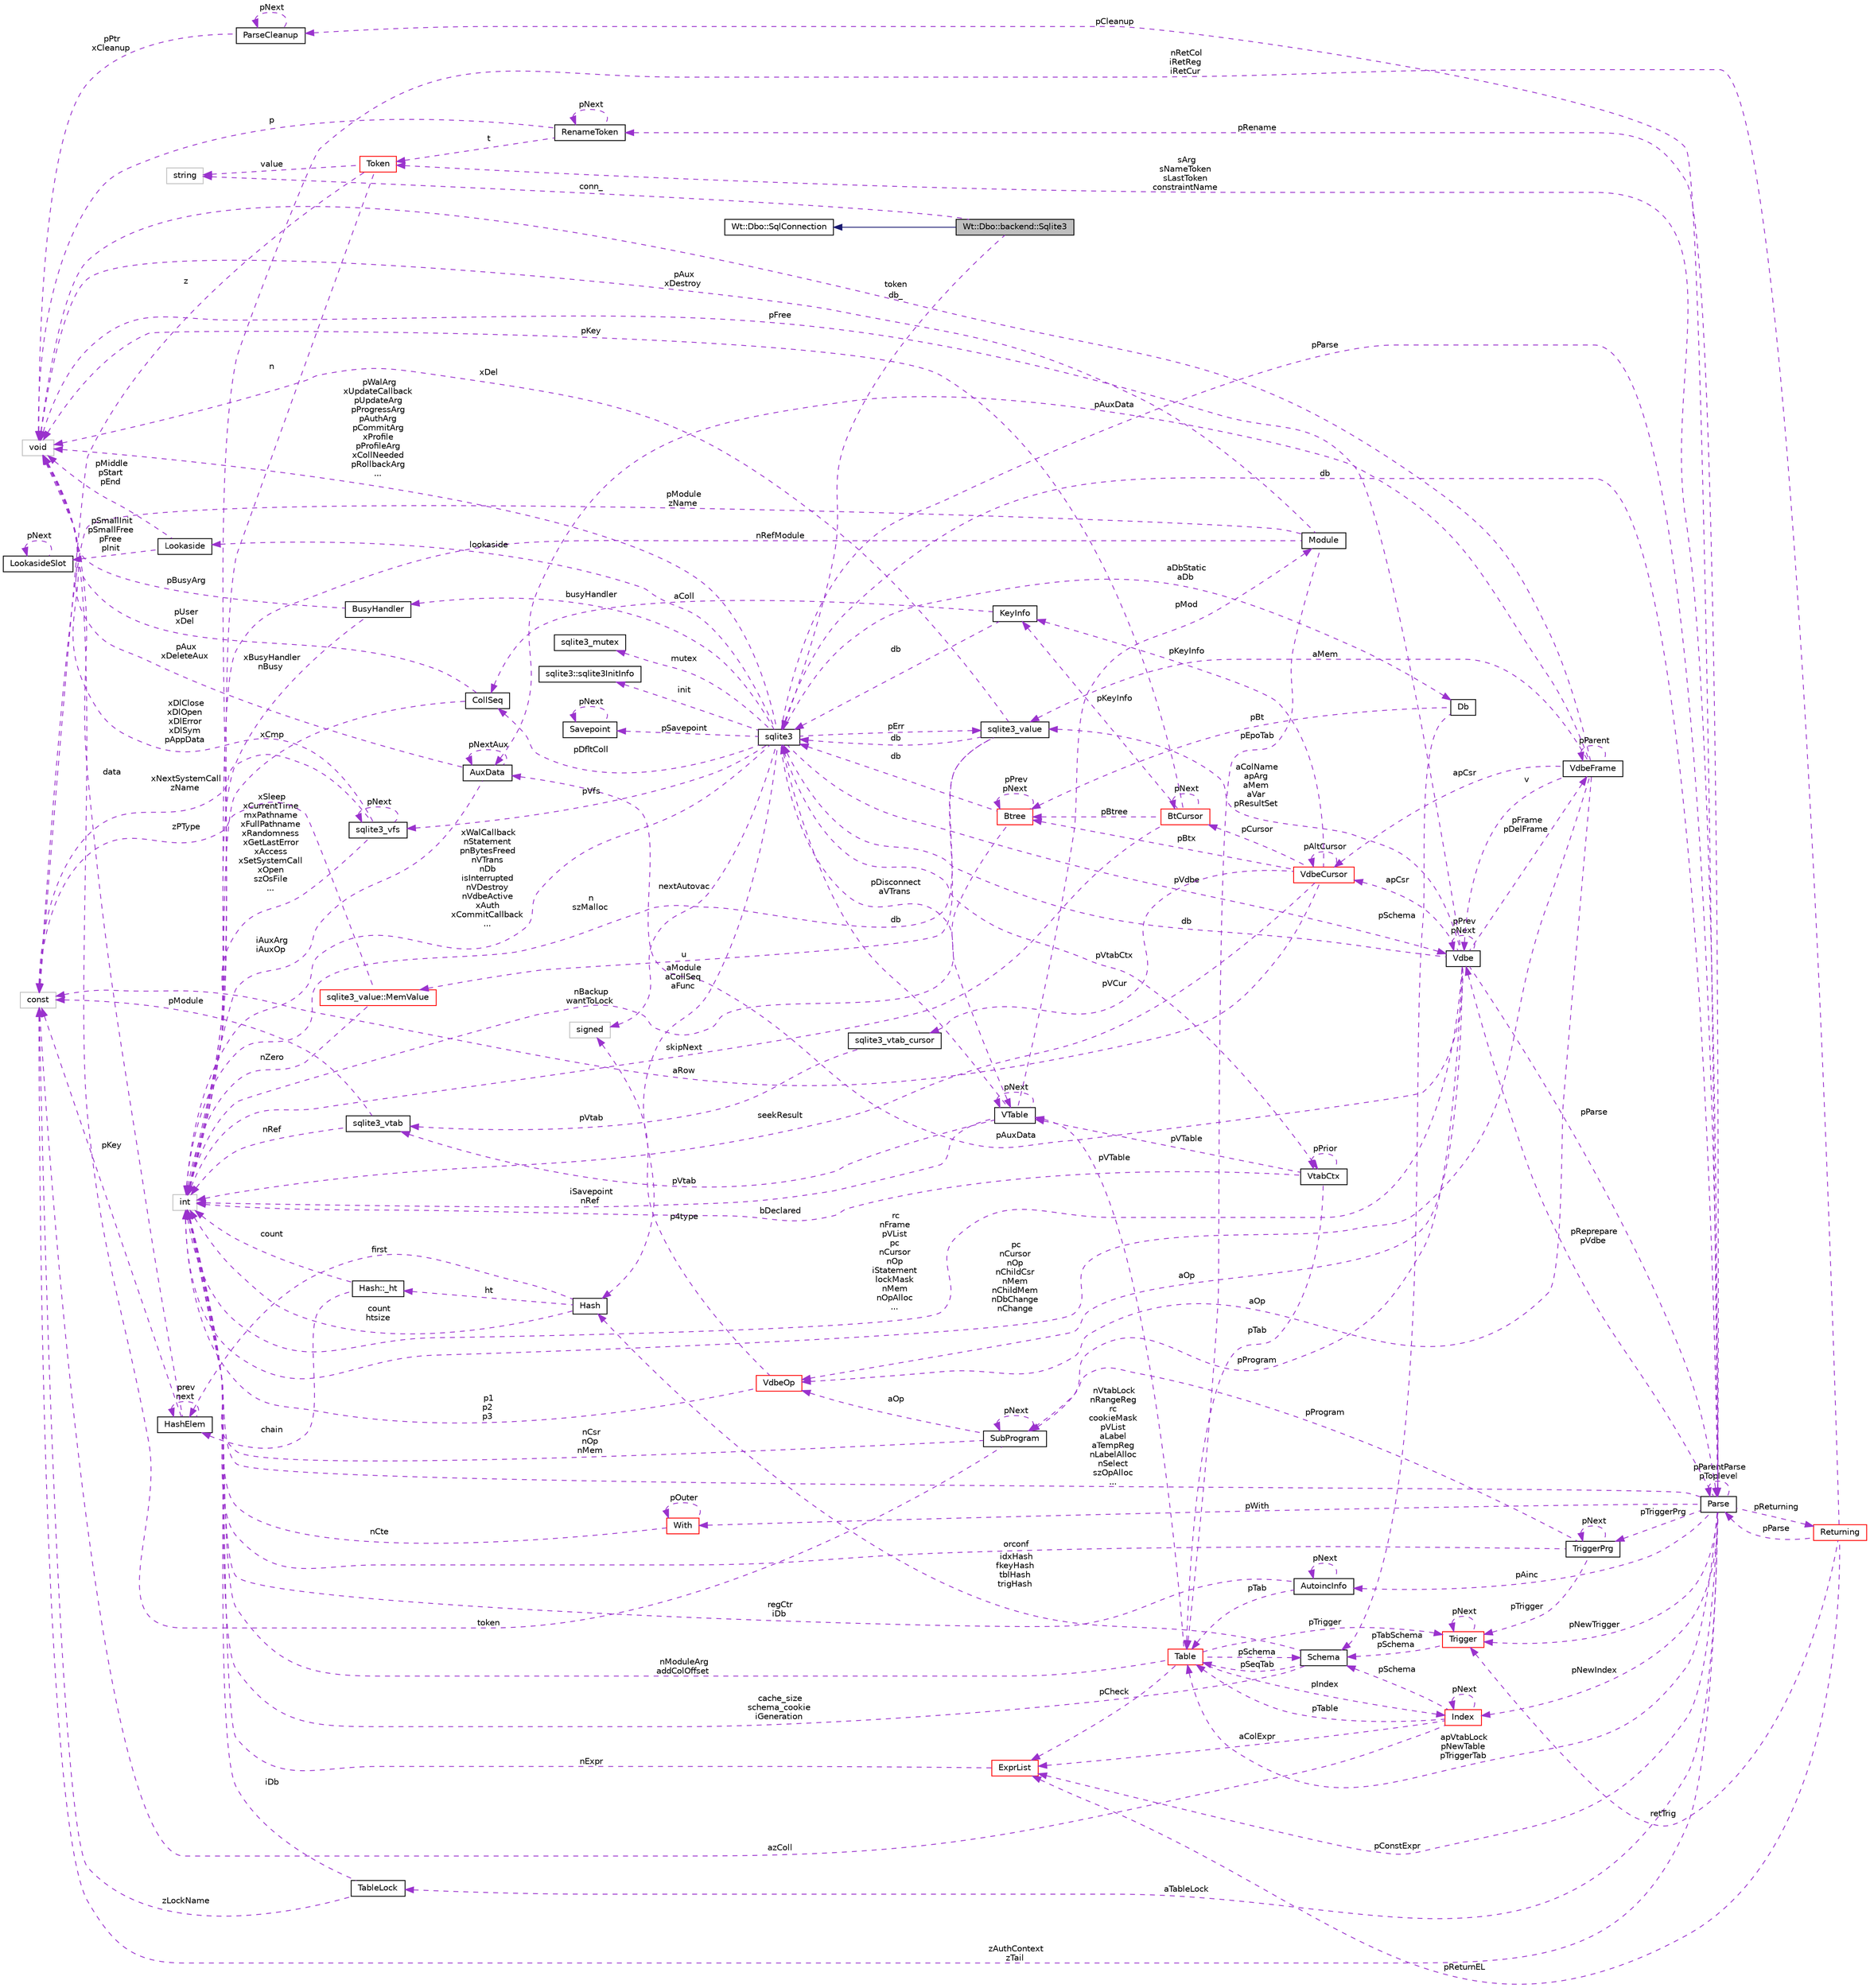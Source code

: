 digraph "Wt::Dbo::backend::Sqlite3"
{
 // LATEX_PDF_SIZE
  edge [fontname="Helvetica",fontsize="10",labelfontname="Helvetica",labelfontsize="10"];
  node [fontname="Helvetica",fontsize="10",shape=record];
  rankdir="LR";
  Node1 [label="Wt::Dbo::backend::Sqlite3",height=0.2,width=0.4,color="black", fillcolor="grey75", style="filled", fontcolor="black",tooltip="An SQLite3 connection."];
  Node2 -> Node1 [dir="back",color="midnightblue",fontsize="10",style="solid",fontname="Helvetica"];
  Node2 [label="Wt::Dbo::SqlConnection",height=0.2,width=0.4,color="black", fillcolor="white", style="filled",URL="$classWt_1_1Dbo_1_1SqlConnection.html",tooltip="Abstract base class for an SQL connection."];
  Node3 -> Node1 [dir="back",color="darkorchid3",fontsize="10",style="dashed",label=" db_" ,fontname="Helvetica"];
  Node3 [label="sqlite3",height=0.2,width=0.4,color="black", fillcolor="white", style="filled",URL="$structsqlite3.html",tooltip=" "];
  Node4 -> Node3 [dir="back",color="darkorchid3",fontsize="10",style="dashed",label=" pVdbe" ,fontname="Helvetica"];
  Node4 [label="Vdbe",height=0.2,width=0.4,color="black", fillcolor="white", style="filled",URL="$structVdbe.html",tooltip=" "];
  Node4 -> Node4 [dir="back",color="darkorchid3",fontsize="10",style="dashed",label=" pPrev\npNext" ,fontname="Helvetica"];
  Node3 -> Node4 [dir="back",color="darkorchid3",fontsize="10",style="dashed",label=" db" ,fontname="Helvetica"];
  Node5 -> Node4 [dir="back",color="darkorchid3",fontsize="10",style="dashed",label=" pFree" ,fontname="Helvetica"];
  Node5 [label="void",height=0.2,width=0.4,color="grey75", fillcolor="white", style="filled",tooltip=" "];
  Node6 -> Node4 [dir="back",color="darkorchid3",fontsize="10",style="dashed",label=" aColName\napArg\naMem\naVar\npResultSet" ,fontname="Helvetica"];
  Node6 [label="sqlite3_value",height=0.2,width=0.4,color="black", fillcolor="white", style="filled",URL="$structsqlite3__value.html",tooltip=" "];
  Node3 -> Node6 [dir="back",color="darkorchid3",fontsize="10",style="dashed",label=" db" ,fontname="Helvetica"];
  Node5 -> Node6 [dir="back",color="darkorchid3",fontsize="10",style="dashed",label=" xDel" ,fontname="Helvetica"];
  Node7 -> Node6 [dir="back",color="darkorchid3",fontsize="10",style="dashed",label=" u" ,fontname="Helvetica"];
  Node7 [label="sqlite3_value::MemValue",height=0.2,width=0.4,color="red", fillcolor="white", style="filled",URL="$unionsqlite3__value_1_1MemValue.html",tooltip=" "];
  Node8 -> Node7 [dir="back",color="darkorchid3",fontsize="10",style="dashed",label=" nZero" ,fontname="Helvetica"];
  Node8 [label="int",height=0.2,width=0.4,color="grey75", fillcolor="white", style="filled",tooltip=" "];
  Node9 -> Node7 [dir="back",color="darkorchid3",fontsize="10",style="dashed",label=" zPType" ,fontname="Helvetica"];
  Node9 [label="const",height=0.2,width=0.4,color="grey75", fillcolor="white", style="filled",tooltip=" "];
  Node8 -> Node6 [dir="back",color="darkorchid3",fontsize="10",style="dashed",label=" n\nszMalloc" ,fontname="Helvetica"];
  Node12 -> Node4 [dir="back",color="darkorchid3",fontsize="10",style="dashed",label=" pFrame\npDelFrame" ,fontname="Helvetica"];
  Node12 [label="VdbeFrame",height=0.2,width=0.4,color="black", fillcolor="white", style="filled",URL="$structVdbeFrame.html",tooltip=" "];
  Node4 -> Node12 [dir="back",color="darkorchid3",fontsize="10",style="dashed",label=" v" ,fontname="Helvetica"];
  Node5 -> Node12 [dir="back",color="darkorchid3",fontsize="10",style="dashed",label=" token" ,fontname="Helvetica"];
  Node6 -> Node12 [dir="back",color="darkorchid3",fontsize="10",style="dashed",label=" aMem" ,fontname="Helvetica"];
  Node12 -> Node12 [dir="back",color="darkorchid3",fontsize="10",style="dashed",label=" pParent" ,fontname="Helvetica"];
  Node8 -> Node12 [dir="back",color="darkorchid3",fontsize="10",style="dashed",label=" pc\nnCursor\nnOp\nnChildCsr\nnMem\nnChildMem\nnDbChange\nnChange" ,fontname="Helvetica"];
  Node13 -> Node12 [dir="back",color="darkorchid3",fontsize="10",style="dashed",label=" pAuxData" ,fontname="Helvetica"];
  Node13 [label="AuxData",height=0.2,width=0.4,color="black", fillcolor="white", style="filled",URL="$structAuxData.html",tooltip=" "];
  Node5 -> Node13 [dir="back",color="darkorchid3",fontsize="10",style="dashed",label=" pAux\nxDeleteAux" ,fontname="Helvetica"];
  Node8 -> Node13 [dir="back",color="darkorchid3",fontsize="10",style="dashed",label=" iAuxArg\niAuxOp" ,fontname="Helvetica"];
  Node13 -> Node13 [dir="back",color="darkorchid3",fontsize="10",style="dashed",label=" pNextAux" ,fontname="Helvetica"];
  Node14 -> Node12 [dir="back",color="darkorchid3",fontsize="10",style="dashed",label=" apCsr" ,fontname="Helvetica"];
  Node14 [label="VdbeCursor",height=0.2,width=0.4,color="red", fillcolor="white", style="filled",URL="$structVdbeCursor.html",tooltip=" "];
  Node15 -> Node14 [dir="back",color="darkorchid3",fontsize="10",style="dashed",label=" pCursor" ,fontname="Helvetica"];
  Node15 [label="BtCursor",height=0.2,width=0.4,color="red", fillcolor="white", style="filled",URL="$structBtCursor.html",tooltip=" "];
  Node15 -> Node15 [dir="back",color="darkorchid3",fontsize="10",style="dashed",label=" pNext" ,fontname="Helvetica"];
  Node5 -> Node15 [dir="back",color="darkorchid3",fontsize="10",style="dashed",label=" pKey" ,fontname="Helvetica"];
  Node8 -> Node15 [dir="back",color="darkorchid3",fontsize="10",style="dashed",label=" skipNext" ,fontname="Helvetica"];
  Node33 -> Node15 [dir="back",color="darkorchid3",fontsize="10",style="dashed",label=" pKeyInfo" ,fontname="Helvetica"];
  Node33 [label="KeyInfo",height=0.2,width=0.4,color="black", fillcolor="white", style="filled",URL="$structKeyInfo.html",tooltip=" "];
  Node3 -> Node33 [dir="back",color="darkorchid3",fontsize="10",style="dashed",label=" db" ,fontname="Helvetica"];
  Node34 -> Node33 [dir="back",color="darkorchid3",fontsize="10",style="dashed",label=" aColl" ,fontname="Helvetica"];
  Node34 [label="CollSeq",height=0.2,width=0.4,color="black", fillcolor="white", style="filled",URL="$structCollSeq.html",tooltip=" "];
  Node5 -> Node34 [dir="back",color="darkorchid3",fontsize="10",style="dashed",label=" pUser\nxDel" ,fontname="Helvetica"];
  Node8 -> Node34 [dir="back",color="darkorchid3",fontsize="10",style="dashed",label=" xCmp" ,fontname="Helvetica"];
  Node21 -> Node15 [dir="back",color="darkorchid3",fontsize="10",style="dashed",label=" pBtree" ,fontname="Helvetica"];
  Node21 [label="Btree",height=0.2,width=0.4,color="red", fillcolor="white", style="filled",URL="$structBtree.html",tooltip=" "];
  Node3 -> Node21 [dir="back",color="darkorchid3",fontsize="10",style="dashed",label=" db" ,fontname="Helvetica"];
  Node8 -> Node21 [dir="back",color="darkorchid3",fontsize="10",style="dashed",label=" nBackup\nwantToLock" ,fontname="Helvetica"];
  Node21 -> Node21 [dir="back",color="darkorchid3",fontsize="10",style="dashed",label=" pPrev\npNext" ,fontname="Helvetica"];
  Node8 -> Node14 [dir="back",color="darkorchid3",fontsize="10",style="dashed",label=" seekResult" ,fontname="Helvetica"];
  Node35 -> Node14 [dir="back",color="darkorchid3",fontsize="10",style="dashed",label=" pVCur" ,fontname="Helvetica"];
  Node35 [label="sqlite3_vtab_cursor",height=0.2,width=0.4,color="black", fillcolor="white", style="filled",URL="$structsqlite3__vtab__cursor.html",tooltip=" "];
  Node36 -> Node35 [dir="back",color="darkorchid3",fontsize="10",style="dashed",label=" pVtab" ,fontname="Helvetica"];
  Node36 [label="sqlite3_vtab",height=0.2,width=0.4,color="black", fillcolor="white", style="filled",URL="$structsqlite3__vtab.html",tooltip=" "];
  Node8 -> Node36 [dir="back",color="darkorchid3",fontsize="10",style="dashed",label=" nRef" ,fontname="Helvetica"];
  Node9 -> Node36 [dir="back",color="darkorchid3",fontsize="10",style="dashed",label=" pModule" ,fontname="Helvetica"];
  Node14 -> Node14 [dir="back",color="darkorchid3",fontsize="10",style="dashed",label=" pAltCursor" ,fontname="Helvetica"];
  Node33 -> Node14 [dir="back",color="darkorchid3",fontsize="10",style="dashed",label=" pKeyInfo" ,fontname="Helvetica"];
  Node21 -> Node14 [dir="back",color="darkorchid3",fontsize="10",style="dashed",label=" pBtx" ,fontname="Helvetica"];
  Node9 -> Node14 [dir="back",color="darkorchid3",fontsize="10",style="dashed",label=" aRow" ,fontname="Helvetica"];
  Node47 -> Node12 [dir="back",color="darkorchid3",fontsize="10",style="dashed",label=" aOp" ,fontname="Helvetica"];
  Node47 [label="VdbeOp",height=0.2,width=0.4,color="red", fillcolor="white", style="filled",URL="$structVdbeOp.html",tooltip=" "];
  Node8 -> Node47 [dir="back",color="darkorchid3",fontsize="10",style="dashed",label=" p1\np2\np3" ,fontname="Helvetica"];
  Node80 -> Node47 [dir="back",color="darkorchid3",fontsize="10",style="dashed",label=" p4type" ,fontname="Helvetica"];
  Node80 [label="signed",height=0.2,width=0.4,color="grey75", fillcolor="white", style="filled",tooltip=" "];
  Node8 -> Node4 [dir="back",color="darkorchid3",fontsize="10",style="dashed",label=" rc\nnFrame\npVList\npc\nnCursor\nnOp\niStatement\nlockMask\nnMem\nnOpAlloc\n..." ,fontname="Helvetica"];
  Node13 -> Node4 [dir="back",color="darkorchid3",fontsize="10",style="dashed",label=" pAuxData" ,fontname="Helvetica"];
  Node78 -> Node4 [dir="back",color="darkorchid3",fontsize="10",style="dashed",label=" pProgram" ,fontname="Helvetica"];
  Node78 [label="SubProgram",height=0.2,width=0.4,color="black", fillcolor="white", style="filled",URL="$structSubProgram.html",tooltip=" "];
  Node5 -> Node78 [dir="back",color="darkorchid3",fontsize="10",style="dashed",label=" token" ,fontname="Helvetica"];
  Node8 -> Node78 [dir="back",color="darkorchid3",fontsize="10",style="dashed",label=" nCsr\nnOp\nnMem" ,fontname="Helvetica"];
  Node78 -> Node78 [dir="back",color="darkorchid3",fontsize="10",style="dashed",label=" pNext" ,fontname="Helvetica"];
  Node47 -> Node78 [dir="back",color="darkorchid3",fontsize="10",style="dashed",label=" aOp" ,fontname="Helvetica"];
  Node14 -> Node4 [dir="back",color="darkorchid3",fontsize="10",style="dashed",label=" apCsr" ,fontname="Helvetica"];
  Node81 -> Node4 [dir="back",color="darkorchid3",fontsize="10",style="dashed",label=" pParse" ,fontname="Helvetica"];
  Node81 [label="Parse",height=0.2,width=0.4,color="black", fillcolor="white", style="filled",URL="$structParse.html",tooltip=" "];
  Node4 -> Node81 [dir="back",color="darkorchid3",fontsize="10",style="dashed",label=" pReprepare\npVdbe" ,fontname="Helvetica"];
  Node3 -> Node81 [dir="back",color="darkorchid3",fontsize="10",style="dashed",label=" db" ,fontname="Helvetica"];
  Node82 -> Node81 [dir="back",color="darkorchid3",fontsize="10",style="dashed",label=" pCleanup" ,fontname="Helvetica"];
  Node82 [label="ParseCleanup",height=0.2,width=0.4,color="black", fillcolor="white", style="filled",URL="$structParseCleanup.html",tooltip=" "];
  Node82 -> Node82 [dir="back",color="darkorchid3",fontsize="10",style="dashed",label=" pNext" ,fontname="Helvetica"];
  Node5 -> Node82 [dir="back",color="darkorchid3",fontsize="10",style="dashed",label=" pPtr\nxCleanup" ,fontname="Helvetica"];
  Node83 -> Node81 [dir="back",color="darkorchid3",fontsize="10",style="dashed",label=" aTableLock" ,fontname="Helvetica"];
  Node83 [label="TableLock",height=0.2,width=0.4,color="black", fillcolor="white", style="filled",URL="$structTableLock.html",tooltip=" "];
  Node8 -> Node83 [dir="back",color="darkorchid3",fontsize="10",style="dashed",label=" iDb" ,fontname="Helvetica"];
  Node9 -> Node83 [dir="back",color="darkorchid3",fontsize="10",style="dashed",label=" zLockName" ,fontname="Helvetica"];
  Node84 -> Node81 [dir="back",color="darkorchid3",fontsize="10",style="dashed",label=" sArg\nsNameToken\nsLastToken\nconstraintName" ,fontname="Helvetica"];
  Node84 [label="Token",height=0.2,width=0.4,color="red", fillcolor="white", style="filled",URL="$classToken.html",tooltip=" "];
  Node8 -> Node84 [dir="back",color="darkorchid3",fontsize="10",style="dashed",label=" n" ,fontname="Helvetica"];
  Node90 -> Node84 [dir="back",color="darkorchid3",fontsize="10",style="dashed",label=" value" ,fontname="Helvetica"];
  Node90 [label="string",height=0.2,width=0.4,color="grey75", fillcolor="white", style="filled",tooltip=" "];
  Node9 -> Node84 [dir="back",color="darkorchid3",fontsize="10",style="dashed",label=" z" ,fontname="Helvetica"];
  Node64 -> Node81 [dir="back",color="darkorchid3",fontsize="10",style="dashed",label=" pWith" ,fontname="Helvetica"];
  Node64 [label="With",height=0.2,width=0.4,color="red", fillcolor="white", style="filled",URL="$structWith.html",tooltip=" "];
  Node64 -> Node64 [dir="back",color="darkorchid3",fontsize="10",style="dashed",label=" pOuter" ,fontname="Helvetica"];
  Node8 -> Node64 [dir="back",color="darkorchid3",fontsize="10",style="dashed",label=" nCte" ,fontname="Helvetica"];
  Node8 -> Node81 [dir="back",color="darkorchid3",fontsize="10",style="dashed",label=" nVtabLock\nnRangeReg\nrc\ncookieMask\npVList\naLabel\naTempReg\nnLabelAlloc\nnSelect\nszOpAlloc\n..." ,fontname="Helvetica"];
  Node51 -> Node81 [dir="back",color="darkorchid3",fontsize="10",style="dashed",label=" apVtabLock\npNewTable\npTriggerTab" ,fontname="Helvetica"];
  Node51 [label="Table",height=0.2,width=0.4,color="red", fillcolor="white", style="filled",URL="$structTable.html",tooltip=" "];
  Node52 -> Node51 [dir="back",color="darkorchid3",fontsize="10",style="dashed",label=" pSchema" ,fontname="Helvetica"];
  Node52 [label="Schema",height=0.2,width=0.4,color="black", fillcolor="white", style="filled",URL="$structSchema.html",tooltip=" "];
  Node8 -> Node52 [dir="back",color="darkorchid3",fontsize="10",style="dashed",label=" cache_size\nschema_cookie\niGeneration" ,fontname="Helvetica"];
  Node51 -> Node52 [dir="back",color="darkorchid3",fontsize="10",style="dashed",label=" pSeqTab" ,fontname="Helvetica"];
  Node53 -> Node52 [dir="back",color="darkorchid3",fontsize="10",style="dashed",label=" idxHash\nfkeyHash\ntblHash\ntrigHash" ,fontname="Helvetica"];
  Node53 [label="Hash",height=0.2,width=0.4,color="black", fillcolor="white", style="filled",URL="$structHash.html",tooltip=" "];
  Node54 -> Node53 [dir="back",color="darkorchid3",fontsize="10",style="dashed",label=" ht" ,fontname="Helvetica"];
  Node54 [label="Hash::_ht",height=0.2,width=0.4,color="black", fillcolor="white", style="filled",URL="$structHash_1_1__ht.html",tooltip=" "];
  Node8 -> Node54 [dir="back",color="darkorchid3",fontsize="10",style="dashed",label=" count" ,fontname="Helvetica"];
  Node55 -> Node54 [dir="back",color="darkorchid3",fontsize="10",style="dashed",label=" chain" ,fontname="Helvetica"];
  Node55 [label="HashElem",height=0.2,width=0.4,color="black", fillcolor="white", style="filled",URL="$structHashElem.html",tooltip=" "];
  Node5 -> Node55 [dir="back",color="darkorchid3",fontsize="10",style="dashed",label=" data" ,fontname="Helvetica"];
  Node55 -> Node55 [dir="back",color="darkorchid3",fontsize="10",style="dashed",label=" prev\nnext" ,fontname="Helvetica"];
  Node9 -> Node55 [dir="back",color="darkorchid3",fontsize="10",style="dashed",label=" pKey" ,fontname="Helvetica"];
  Node8 -> Node53 [dir="back",color="darkorchid3",fontsize="10",style="dashed",label=" count\nhtsize" ,fontname="Helvetica"];
  Node55 -> Node53 [dir="back",color="darkorchid3",fontsize="10",style="dashed",label=" first" ,fontname="Helvetica"];
  Node49 -> Node51 [dir="back",color="darkorchid3",fontsize="10",style="dashed",label=" pVTable" ,fontname="Helvetica"];
  Node49 [label="VTable",height=0.2,width=0.4,color="black", fillcolor="white", style="filled",URL="$structVTable.html",tooltip=" "];
  Node3 -> Node49 [dir="back",color="darkorchid3",fontsize="10",style="dashed",label=" db" ,fontname="Helvetica"];
  Node49 -> Node49 [dir="back",color="darkorchid3",fontsize="10",style="dashed",label=" pNext" ,fontname="Helvetica"];
  Node8 -> Node49 [dir="back",color="darkorchid3",fontsize="10",style="dashed",label=" iSavepoint\nnRef" ,fontname="Helvetica"];
  Node50 -> Node49 [dir="back",color="darkorchid3",fontsize="10",style="dashed",label=" pMod" ,fontname="Helvetica"];
  Node50 [label="Module",height=0.2,width=0.4,color="black", fillcolor="white", style="filled",URL="$structModule.html",tooltip=" "];
  Node5 -> Node50 [dir="back",color="darkorchid3",fontsize="10",style="dashed",label=" pAux\nxDestroy" ,fontname="Helvetica"];
  Node8 -> Node50 [dir="back",color="darkorchid3",fontsize="10",style="dashed",label=" nRefModule" ,fontname="Helvetica"];
  Node51 -> Node50 [dir="back",color="darkorchid3",fontsize="10",style="dashed",label=" pEpoTab" ,fontname="Helvetica"];
  Node9 -> Node50 [dir="back",color="darkorchid3",fontsize="10",style="dashed",label=" pModule\nzName" ,fontname="Helvetica"];
  Node36 -> Node49 [dir="back",color="darkorchid3",fontsize="10",style="dashed",label=" pVtab" ,fontname="Helvetica"];
  Node8 -> Node51 [dir="back",color="darkorchid3",fontsize="10",style="dashed",label=" nModuleArg\naddColOffset" ,fontname="Helvetica"];
  Node75 -> Node51 [dir="back",color="darkorchid3",fontsize="10",style="dashed",label=" pTrigger" ,fontname="Helvetica"];
  Node75 [label="Trigger",height=0.2,width=0.4,color="red", fillcolor="white", style="filled",URL="$structTrigger.html",tooltip=" "];
  Node52 -> Node75 [dir="back",color="darkorchid3",fontsize="10",style="dashed",label=" pTabSchema\npSchema" ,fontname="Helvetica"];
  Node75 -> Node75 [dir="back",color="darkorchid3",fontsize="10",style="dashed",label=" pNext" ,fontname="Helvetica"];
  Node61 -> Node51 [dir="back",color="darkorchid3",fontsize="10",style="dashed",label=" pCheck" ,fontname="Helvetica"];
  Node61 [label="ExprList",height=0.2,width=0.4,color="red", fillcolor="white", style="filled",URL="$structExprList.html",tooltip=" "];
  Node8 -> Node61 [dir="back",color="darkorchid3",fontsize="10",style="dashed",label=" nExpr" ,fontname="Helvetica"];
  Node71 -> Node51 [dir="back",color="darkorchid3",fontsize="10",style="dashed",label=" pIndex" ,fontname="Helvetica"];
  Node71 [label="Index",height=0.2,width=0.4,color="red", fillcolor="white", style="filled",URL="$structIndex.html",tooltip=" "];
  Node52 -> Node71 [dir="back",color="darkorchid3",fontsize="10",style="dashed",label=" pSchema" ,fontname="Helvetica"];
  Node51 -> Node71 [dir="back",color="darkorchid3",fontsize="10",style="dashed",label=" pTable" ,fontname="Helvetica"];
  Node61 -> Node71 [dir="back",color="darkorchid3",fontsize="10",style="dashed",label=" aColExpr" ,fontname="Helvetica"];
  Node9 -> Node71 [dir="back",color="darkorchid3",fontsize="10",style="dashed",label=" azColl" ,fontname="Helvetica"];
  Node71 -> Node71 [dir="back",color="darkorchid3",fontsize="10",style="dashed",label=" pNext" ,fontname="Helvetica"];
  Node75 -> Node81 [dir="back",color="darkorchid3",fontsize="10",style="dashed",label=" pNewTrigger" ,fontname="Helvetica"];
  Node98 -> Node81 [dir="back",color="darkorchid3",fontsize="10",style="dashed",label=" pTriggerPrg" ,fontname="Helvetica"];
  Node98 [label="TriggerPrg",height=0.2,width=0.4,color="black", fillcolor="white", style="filled",URL="$structTriggerPrg.html",tooltip=" "];
  Node8 -> Node98 [dir="back",color="darkorchid3",fontsize="10",style="dashed",label=" orconf" ,fontname="Helvetica"];
  Node78 -> Node98 [dir="back",color="darkorchid3",fontsize="10",style="dashed",label=" pProgram" ,fontname="Helvetica"];
  Node75 -> Node98 [dir="back",color="darkorchid3",fontsize="10",style="dashed",label=" pTrigger" ,fontname="Helvetica"];
  Node98 -> Node98 [dir="back",color="darkorchid3",fontsize="10",style="dashed",label=" pNext" ,fontname="Helvetica"];
  Node99 -> Node81 [dir="back",color="darkorchid3",fontsize="10",style="dashed",label=" pRename" ,fontname="Helvetica"];
  Node99 [label="RenameToken",height=0.2,width=0.4,color="black", fillcolor="white", style="filled",URL="$structRenameToken.html",tooltip=" "];
  Node84 -> Node99 [dir="back",color="darkorchid3",fontsize="10",style="dashed",label=" t" ,fontname="Helvetica"];
  Node5 -> Node99 [dir="back",color="darkorchid3",fontsize="10",style="dashed",label=" p" ,fontname="Helvetica"];
  Node99 -> Node99 [dir="back",color="darkorchid3",fontsize="10",style="dashed",label=" pNext" ,fontname="Helvetica"];
  Node71 -> Node81 [dir="back",color="darkorchid3",fontsize="10",style="dashed",label=" pNewIndex" ,fontname="Helvetica"];
  Node9 -> Node81 [dir="back",color="darkorchid3",fontsize="10",style="dashed",label=" zAuthContext\nzTail" ,fontname="Helvetica"];
  Node100 -> Node81 [dir="back",color="darkorchid3",fontsize="10",style="dashed",label=" pReturning" ,fontname="Helvetica"];
  Node100 [label="Returning",height=0.2,width=0.4,color="red", fillcolor="white", style="filled",URL="$structReturning.html",tooltip=" "];
  Node8 -> Node100 [dir="back",color="darkorchid3",fontsize="10",style="dashed",label=" nRetCol\niRetReg\niRetCur" ,fontname="Helvetica"];
  Node75 -> Node100 [dir="back",color="darkorchid3",fontsize="10",style="dashed",label=" retTrig" ,fontname="Helvetica"];
  Node61 -> Node100 [dir="back",color="darkorchid3",fontsize="10",style="dashed",label=" pReturnEL" ,fontname="Helvetica"];
  Node81 -> Node100 [dir="back",color="darkorchid3",fontsize="10",style="dashed",label=" pParse" ,fontname="Helvetica"];
  Node101 -> Node81 [dir="back",color="darkorchid3",fontsize="10",style="dashed",label=" pAinc" ,fontname="Helvetica"];
  Node101 [label="AutoincInfo",height=0.2,width=0.4,color="black", fillcolor="white", style="filled",URL="$structAutoincInfo.html",tooltip=" "];
  Node8 -> Node101 [dir="back",color="darkorchid3",fontsize="10",style="dashed",label=" regCtr\niDb" ,fontname="Helvetica"];
  Node51 -> Node101 [dir="back",color="darkorchid3",fontsize="10",style="dashed",label=" pTab" ,fontname="Helvetica"];
  Node101 -> Node101 [dir="back",color="darkorchid3",fontsize="10",style="dashed",label=" pNext" ,fontname="Helvetica"];
  Node61 -> Node81 [dir="back",color="darkorchid3",fontsize="10",style="dashed",label=" pConstExpr" ,fontname="Helvetica"];
  Node81 -> Node81 [dir="back",color="darkorchid3",fontsize="10",style="dashed",label=" pParentParse\npToplevel" ,fontname="Helvetica"];
  Node47 -> Node4 [dir="back",color="darkorchid3",fontsize="10",style="dashed",label=" aOp" ,fontname="Helvetica"];
  Node102 -> Node3 [dir="back",color="darkorchid3",fontsize="10",style="dashed",label=" pSavepoint" ,fontname="Helvetica"];
  Node102 [label="Savepoint",height=0.2,width=0.4,color="black", fillcolor="white", style="filled",URL="$structSavepoint.html",tooltip=" "];
  Node102 -> Node102 [dir="back",color="darkorchid3",fontsize="10",style="dashed",label=" pNext" ,fontname="Helvetica"];
  Node5 -> Node3 [dir="back",color="darkorchid3",fontsize="10",style="dashed",label=" pWalArg\nxUpdateCallback\npUpdateArg\npProgressArg\npAuthArg\npCommitArg\nxProfile\npProfileArg\nxCollNeeded\npRollbackArg\n..." ,fontname="Helvetica"];
  Node103 -> Node3 [dir="back",color="darkorchid3",fontsize="10",style="dashed",label=" lookaside" ,fontname="Helvetica"];
  Node103 [label="Lookaside",height=0.2,width=0.4,color="black", fillcolor="white", style="filled",URL="$structLookaside.html",tooltip=" "];
  Node5 -> Node103 [dir="back",color="darkorchid3",fontsize="10",style="dashed",label=" pMiddle\npStart\npEnd" ,fontname="Helvetica"];
  Node104 -> Node103 [dir="back",color="darkorchid3",fontsize="10",style="dashed",label=" pSmallInit\npSmallFree\npFree\npInit" ,fontname="Helvetica"];
  Node104 [label="LookasideSlot",height=0.2,width=0.4,color="black", fillcolor="white", style="filled",URL="$structLookasideSlot.html",tooltip=" "];
  Node104 -> Node104 [dir="back",color="darkorchid3",fontsize="10",style="dashed",label=" pNext" ,fontname="Helvetica"];
  Node6 -> Node3 [dir="back",color="darkorchid3",fontsize="10",style="dashed",label=" pErr" ,fontname="Helvetica"];
  Node19 -> Node3 [dir="back",color="darkorchid3",fontsize="10",style="dashed",label=" mutex" ,fontname="Helvetica"];
  Node19 [label="sqlite3_mutex",height=0.2,width=0.4,color="black", fillcolor="white", style="filled",URL="$structsqlite3__mutex.html",tooltip=" "];
  Node29 -> Node3 [dir="back",color="darkorchid3",fontsize="10",style="dashed",label=" pVfs" ,fontname="Helvetica"];
  Node29 [label="sqlite3_vfs",height=0.2,width=0.4,color="black", fillcolor="white", style="filled",URL="$structsqlite3__vfs.html",tooltip=" "];
  Node5 -> Node29 [dir="back",color="darkorchid3",fontsize="10",style="dashed",label=" xDlClose\nxDlOpen\nxDlError\nxDlSym\npAppData" ,fontname="Helvetica"];
  Node29 -> Node29 [dir="back",color="darkorchid3",fontsize="10",style="dashed",label=" pNext" ,fontname="Helvetica"];
  Node8 -> Node29 [dir="back",color="darkorchid3",fontsize="10",style="dashed",label=" xSleep\nxCurrentTime\nmxPathname\nxFullPathname\nxRandomness\nxGetLastError\nxAccess\nxSetSystemCall\nxOpen\nszOsFile\n..." ,fontname="Helvetica"];
  Node9 -> Node29 [dir="back",color="darkorchid3",fontsize="10",style="dashed",label=" xNextSystemCall\nzName" ,fontname="Helvetica"];
  Node105 -> Node3 [dir="back",color="darkorchid3",fontsize="10",style="dashed",label=" init" ,fontname="Helvetica"];
  Node105 [label="sqlite3::sqlite3InitInfo",height=0.2,width=0.4,color="black", fillcolor="white", style="filled",URL="$structsqlite3_1_1sqlite3InitInfo.html",tooltip=" "];
  Node106 -> Node3 [dir="back",color="darkorchid3",fontsize="10",style="dashed",label=" busyHandler" ,fontname="Helvetica"];
  Node106 [label="BusyHandler",height=0.2,width=0.4,color="black", fillcolor="white", style="filled",URL="$structBusyHandler.html",tooltip=" "];
  Node5 -> Node106 [dir="back",color="darkorchid3",fontsize="10",style="dashed",label=" pBusyArg" ,fontname="Helvetica"];
  Node8 -> Node106 [dir="back",color="darkorchid3",fontsize="10",style="dashed",label=" xBusyHandler\nnBusy" ,fontname="Helvetica"];
  Node107 -> Node3 [dir="back",color="darkorchid3",fontsize="10",style="dashed",label=" pVtabCtx" ,fontname="Helvetica"];
  Node107 [label="VtabCtx",height=0.2,width=0.4,color="black", fillcolor="white", style="filled",URL="$structVtabCtx.html",tooltip=" "];
  Node107 -> Node107 [dir="back",color="darkorchid3",fontsize="10",style="dashed",label=" pPrior" ,fontname="Helvetica"];
  Node8 -> Node107 [dir="back",color="darkorchid3",fontsize="10",style="dashed",label=" bDeclared" ,fontname="Helvetica"];
  Node49 -> Node107 [dir="back",color="darkorchid3",fontsize="10",style="dashed",label=" pVTable" ,fontname="Helvetica"];
  Node51 -> Node107 [dir="back",color="darkorchid3",fontsize="10",style="dashed",label=" pTab" ,fontname="Helvetica"];
  Node34 -> Node3 [dir="back",color="darkorchid3",fontsize="10",style="dashed",label=" pDfltColl" ,fontname="Helvetica"];
  Node49 -> Node3 [dir="back",color="darkorchid3",fontsize="10",style="dashed",label=" pDisconnect\naVTrans" ,fontname="Helvetica"];
  Node8 -> Node3 [dir="back",color="darkorchid3",fontsize="10",style="dashed",label=" xWalCallback\nnStatement\npnBytesFreed\nnVTrans\nnDb\nisInterrupted\nnVDestroy\nnVdbeActive\nxAuth\nxCommitCallback\n..." ,fontname="Helvetica"];
  Node80 -> Node3 [dir="back",color="darkorchid3",fontsize="10",style="dashed",label=" nextAutovac" ,fontname="Helvetica"];
  Node108 -> Node3 [dir="back",color="darkorchid3",fontsize="10",style="dashed",label=" aDbStatic\naDb" ,fontname="Helvetica"];
  Node108 [label="Db",height=0.2,width=0.4,color="black", fillcolor="white", style="filled",URL="$structDb.html",tooltip=" "];
  Node52 -> Node108 [dir="back",color="darkorchid3",fontsize="10",style="dashed",label=" pSchema" ,fontname="Helvetica"];
  Node21 -> Node108 [dir="back",color="darkorchid3",fontsize="10",style="dashed",label=" pBt" ,fontname="Helvetica"];
  Node53 -> Node3 [dir="back",color="darkorchid3",fontsize="10",style="dashed",label=" aModule\naCollSeq\naFunc" ,fontname="Helvetica"];
  Node81 -> Node3 [dir="back",color="darkorchid3",fontsize="10",style="dashed",label=" pParse" ,fontname="Helvetica"];
  Node90 -> Node1 [dir="back",color="darkorchid3",fontsize="10",style="dashed",label=" conn_" ,fontname="Helvetica"];
}
